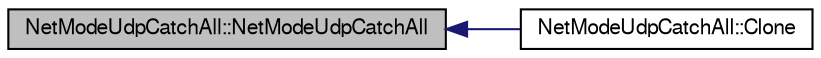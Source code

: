 digraph G
{
  edge [fontname="FreeSans",fontsize="10",labelfontname="FreeSans",labelfontsize="10"];
  node [fontname="FreeSans",fontsize="10",shape=record];
  rankdir=LR;
  Node1 [label="NetModeUdpCatchAll::NetModeUdpCatchAll",height=0.2,width=0.4,color="black", fillcolor="grey75", style="filled" fontcolor="black"];
  Node1 -> Node2 [dir=back,color="midnightblue",fontsize="10",style="solid",fontname="FreeSans"];
  Node2 [label="NetModeUdpCatchAll::Clone",height=0.2,width=0.4,color="black", fillcolor="white", style="filled",URL="$class_net_mode_udp_catch_all.html#a6ab3fa975dd909cc49ce378436343d8b"];
}
